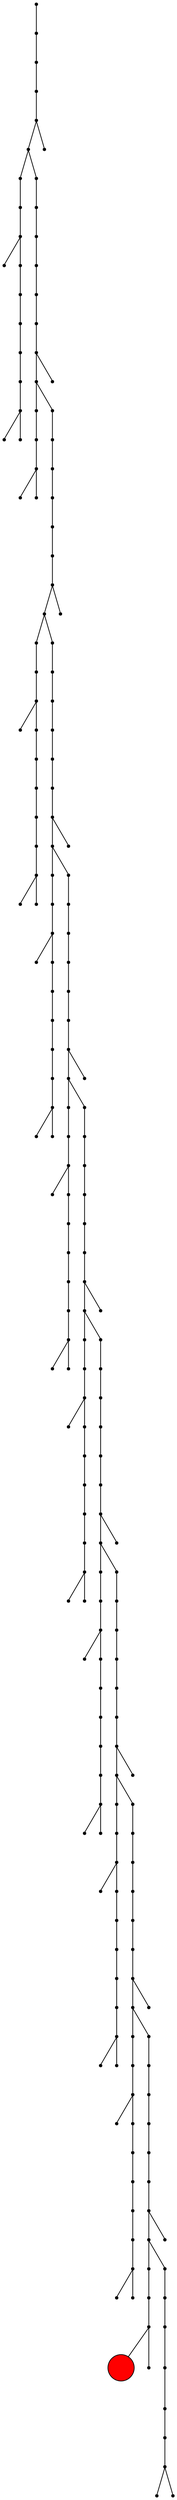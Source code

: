 graph{
node[shape=point]
0 -- 1
1 -- 2
2 -- 3
3 -- 4
4 -- 5
4 -- 6
5 -- 7
5 -- 8
8 -- 9
9 -- 10
10 -- 11
11 -- 12
12 -- 13
13 -- 14
14 -- 15
14 -- 16
7 -- 17
17 -- 18
18 -- 19
18 -- 20
15 -- 21
15 -- 22
22 -- 23
23 -- 24
24 -- 25
25 -- 26
26 -- 27
27 -- 28
28 -- 29
28 -- 30
29 -- 31
29 -- 32
32 -- 33
33 -- 34
34 -- 35
35 -- 36
36 -- 37
37 -- 38
38 -- 39
38 -- 40
39 -- 41
39 -- 42
42 -- 43
43 -- 44
44 -- 45
45 -- 46
46 -- 47
47 -- 48
48 -- 49
48 -- 50
49 -- 51
49 -- 52
52 -- 53
53 -- 54
54 -- 55
55 -- 56
56 -- 57
57 -- 58
58 -- 59
58 -- 60
59 -- 61
59 -- 62
62 -- 63
63 -- 64
64 -- 65
65 -- 66
66 -- 67
67 -- 68
68 -- 69
68 -- 70
69 -- 71
69 -- 72
72 -- 73
73 -- 74
74 -- 75
75 -- 76
76 -- 77
77 -- 78
78 -- 79
78 -- 80
79 -- 81
79 -- 82
82 -- 83
83 -- 84
84 -- 85
85 -- 86
86 -- 87
87 -- 88
88 -- 89
88 -- 90
89 -- 91
89 -- 92
92 -- 93
93 -- 94
94 -- 95
95 -- 96
96 -- 97
97 -- 98
98 -- 99
98 -- 100
91 -- 101
101 -- 102
102 -- 103
102 -- 104
61 -- 105
105 -- 106
106 -- 107
106 -- 108
71 -- 109
109 -- 110
110 -- 111
110 -- 112
81 -- 113
113 -- 114
114 -- 115
114 -- 116
21 -- 117
117 -- 118
118 -- 119
118 -- 120
99 -- 121
99 -- 122
41 -- 123
123 -- 124
124 -- 125
124 -- 126
51 -- 127
127 -- 128
128 -- 129
128 -- 130
31 -- 131
131 -- 132
132 -- 133
132 -- 134
122 -- 135
135 -- 136
136 -- 137
137 -- 138
138 -- 139
139 -- 140
140 -- 141
140 -- 142
130 -- 143
143 -- 144
144 -- 145
145 -- 146
146 -- 147
147 -- 148
147 -- 149
116 -- 150
150 -- 151
151 -- 152
152 -- 153
153 -- 154
154 -- 155
154 -- 156
104 -- 157
157 -- 158
158 -- 159
159 -- 160
160 -- 161
161 -- 162
161 -- 163
121 -- 164
164 -- 165
165 -- 166
165 -- 167
20 -- 168
168 -- 169
169 -- 170
170 -- 171
171 -- 172
172 -- 173
172 -- 174
112 -- 175
175 -- 176
176 -- 177
177 -- 178
178 -- 179
179 -- 180
179 -- 181
134 -- 182
182 -- 183
183 -- 184
184 -- 185
185 -- 186
186 -- 187
186 -- 188
108 -- 189
189 -- 190
190 -- 191
191 -- 192
192 -- 193
193 -- 194
193 -- 195
126 -- 196
196 -- 197
197 -- 198
198 -- 199
199 -- 200
200 -- 201
200 -- 202
166[fillcolor=red; width=0.5]
}
